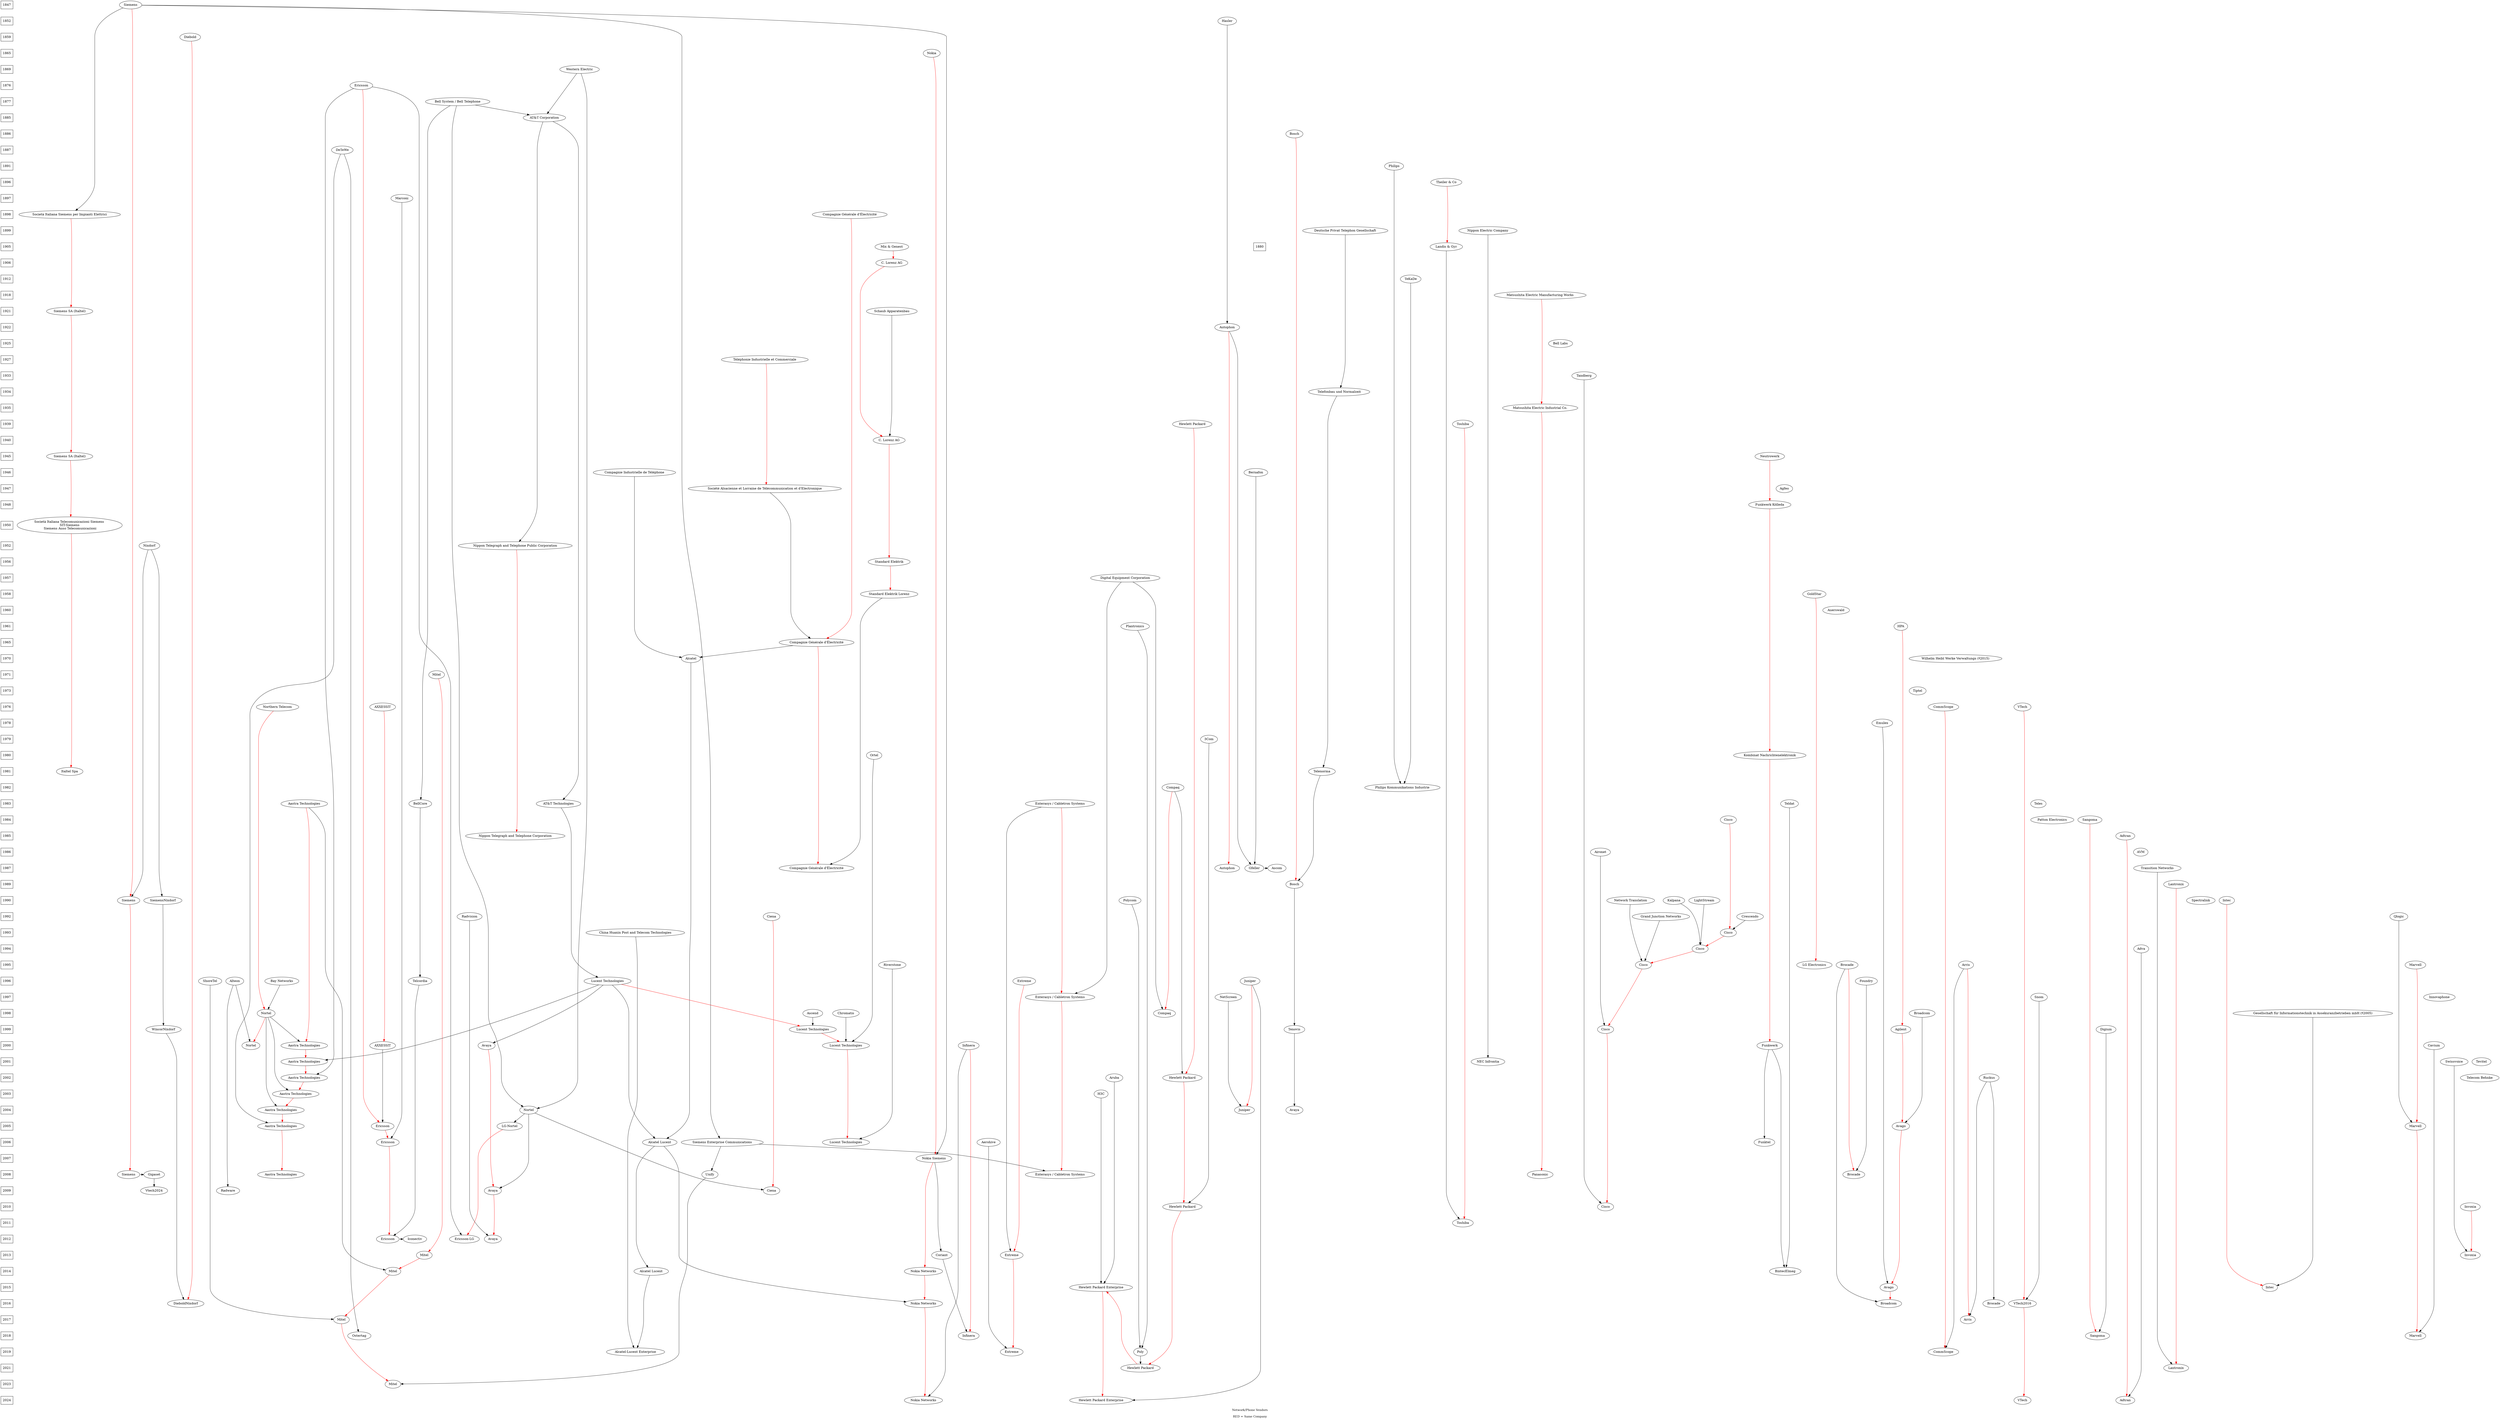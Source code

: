 digraph Vendor {
//graph [nodesep=0.5, ranksep=0.5];
//rankdir=RL;
//rankdir=LR;
clusterrank=LR
//compound=true;
//edge [dir="both"]
//concentrate=true

{
    // 1847
    rank=same;
    1847 [shape=box]
    Siemens

}

{
    // 1847
    rank=same;
    1852 [shape=box]
    Hasler

}

{
    // 1859
    rank=same;
    1859 [shape=box]
    Diebold

}

{
    // 1865
    rank=same;
    1865 [shape=box]
    Nokia

}

{
    // 1869
    rank=same;
    1869 [shape=box]
    Western [label="Western Electric"];

}

{
    // 1876
    rank=same;
    1876 [shape=box]
    Ericsson

}

{
    // 1877
    rank=same;
    1877 [shape=box]
    BellSys [label="Bell System / Bell Telephone"];

}

{
    // 1880
    rank=same;
    1880 [shape=box]
    MixGenest [label="Mix & Genest"];
}

{
    // 1885
    rank=same;
    1885 [shape=box]
    ATTCorp [label="AT&T Corporation"];

}

{
    // 1886
    rank=same;
    1886 [shape=box]
    Bosch

}

{
    // 1887
    rank=same;
    1887 [shape=box]
    DeTeWe

}

{
    // 1891
    rank=same;
    1891 [shape=box]
    Philips

}

{
    // 1896
    rank=same;
    1896 [shape=box]
    Theiler [label="Theiler & Co"];

}

{
    // 1897
    rank=same;
    1897 [shape=box]
    Marconi

}

{
    // 1898
    rank=same;
    1898 [shape=box]
    Italtel [label="Società Italiana Siemens per Impianti Elettrici"];
    CGE [label="Compagnie Générale d'Électricité"];

}

{
    // 1899
    rank=same;
    1899 [shape=box]
    DeutschePrivatTelephonGesellschaft [label="Deutsche Privat Telephon Gesellschaft"];
    NEC [label="Nippon Electric Company"]

}




{
    //1905
    rank=same;
    1905 [shape=box]
    LandisGyr [label="Landis & Gyr"]
}

{
    //1906
    rank=same;
    1906 [shape=box]
    Lorenz [label="C. Lorenz AG"]
}

{
    // 1912
    rank=same;
    1912 [shape=box]
    TeKaDe

}

{
    // 1918
    rank=same;
    1918 [shape=box]
    Panasonic1918 [label="Matsushita Electric Manufacturing Works"]

}

{
    // 1921
    rank=same;
    1921 [shape=box]
    Italtel1921 [label="Siemens SA (Italtel)"];
    Schaub [label="Schaub Apparatenbau"]
}

{
    // 1922
    rank=same;
    1922 [shape=box]
    Autophon
}

{
    // 1925
    rank=same;
    1925 [shape=box]
    Bell [label="Bell Labs"];

}

{
    // 1927
    rank=same;
    1927 [shape=box]
    Telic [label="Téléphonie Industrielle et Commerciale"];

}

{
    // 1933
    rank=same;
    1933 [shape=box]
    Tandberg

}

{
    // 1934
    rank=same;
    1934 [shape=box]
    TN [label="Telefonbau und Normalzeit"];

}

{
    // 1935
    rank=same;
    1935 [shape=box]
    Panasonic1935 [label="Matsushita Electric Industrial Co."];

}

{
    // 1939
    rank=same;
    1939 [shape=box]
    HP [label="Hewlett Packard"];
    Toshiba
}

{
    // 1940
    rank=same;
    1940 [shape=box]
    Lorenz1940 [label="C. Lorenz AG"]
}




{
    // 1945
    rank=same;
    1945 [shape=box];
    Neutrowerk
    Italtel1945 [label="Siemens SA (Italtel)"];

}

{
    // 1946
    rank=same;
    1946 [shape=box];
    Bernafon
    CIT [label="Compagnie Industrielle de Téléphone"]

}

{
    // 1947
    rank=same;
    1947 [shape=box];
    Agfeo
    Alsatel [label="Société Alsacienne et Lorraine de Télécommunication et d'Electronique"]

}

{
    // 1948
    rank=same;
    1948 [shape=box];
    FunkwerkKolleda [label="Funkwerk Kölleda"];

}

{
    // 1950
    rank=same;
    1950 [shape=box];
    Italtel1950 [label="Società Italiana Telecomunicazioni Siemens \n SIT-Siemens \n Siemens Auso Telecomunicazioni"];

}

{
    // 1952
    rank=same;
    1952 [shape=box]
    Nixdorf
    NTTPub [label="Nippon Telegraph and Telephone Public Corporation"]

}

{
    // 1956
    rank=same;
    1956 [shape=box]
    SEG [label="Standard Elektrik"];

}

{
    // 1957
    rank=same;
    1957 [shape=box]
    DEC [label="Digital Equipment Corporation"];

}

{
    // 1958
    rank=same;
    1958 [shape=box]
    GoldStar
    SEL [label="Standard Elektrik Lorenz"]

}

{
    // 1960
    rank=same;
    1960 [shape=box]
    Auerswald

}

{
    // 1961
    rank=same;
    1961 [shape=box]
    HPA
    Plantronics

}

{
    // 1965
    rank=same;
    1965 [shape=box]
    CGE1965 [label="Compagnie Générale d'Électricité"];

}

{
    // 1970
    rank=same;
    1970 [shape=box]
    Alcatel
    WilhelmHeibl [label="Wilhelm Heibl Werke Verwaltungs (✝︎2015)"];

}

{
    // 1971
    rank=same;
    1971 [shape=box]
    Mitel

}

{
    // 1973
    rank=same;
    1973 [shape=box]
    Tiptel

}

{
    // 1976
    rank=same;
    1976 [shape=box]
    Northern [label="Northern Telecom"];
    CommScope
    VTech
    AXXESSIT
}

{
    // 1978
    rank=same;
    1978 [shape=box]
    Emulex

}

{
    // 1979
    rank=same;
    1979 [shape=box]
    ThreeCom [label="3Com"];

}

{
    //1980
    rank=same;
    1980 [shape=box]
    Ortel
    KombinatNachrichtenelektronik [label="Kombinat Nachrichtenelektronik"];

}

{
    //1981
    rank=same;
    1981 [shape=box]
    Telenorma
    Italtel1981 [label="Italtel Spa"];

}

{
    //1982
    rank=same;
    1982 [shape=box]
    Compaq
    PKI [label="Philips Kommunikations Industrie"];

}

{
    //1983
    rank=same;
    1983 [shape=box]
    ATT [label="AT&T Technologies"];
    Aastra [label="Aastra Technologies"];
    BellCore 
    Enterasys [label="Enterasys / Cabletron Systems"];
    Teles
    Teldat

}

{
    //1984
    rank=same;
    1984 [shape=box]
    Cisco
    Patton [label="Patton Electronics"]
    Sangoma

}

{
    //1985
    rank=same;
    1985 [shape=box]
    Adtran
    NTT [label="Nippon Telegraph and Telephone Corporation"]
}

{
    //1986
    rank=same;
    1986 [shape=box]
    Aironet
    AVM

}

{
    //1987
    rank=same;
    1987 [shape=box]
    Transition [label="Transition Networks"];
    Autophon1987 [label="Autophon"];
    Gfeller
    Ascom
    CGE1987 [label="Compagnie Générale d'Électricité"];

}

{   
    //1989
    rank=same;
    1989 [shape=box]
    Lantronix
    Bosch1989 [label="Bosch"];
    
}

{   
    //1990
    rank=same;
    1990 [shape=box]
    Polycom
    Kalpana
    LightStream
    NetworkTranslation [label="Network Translation"];
    Siemens1990 [label="Siemens"];
    SiemensNixdorf
    Spectralink
    Intec

}


{   
    //1992
    rank=same;
    1992 [shape=box]
    Ciena
    Qlogic
    GrandJunctionNetworks [label="Grand Junction Networks"];
    Radvision

}

{   
    //1993
    rank=same;
    1993 [shape=box]
    Cisco1993 [label="Cisco"]
    ChinaHuaxinPost [label="China Huaxin Post and Telecom Technologies"];

}

{   
    //1994
    rank=same;
    1994 [shape=box]
    Adva
    Cisco1994 [label="Cisco"];

}

{   
    //1995
    rank=same;
    1995 [shape=box]
    Brocade
    Riverstone
    Marvell
    Cisco1995 [label="Cisco"];
    Arris
    LGElectronics [label="LG Electronics"];

}

{   
    //1996
    rank=same;
    1996 [shape=box]
    Lucent [label="Lucent Technologies"];
    Alteon
    Bay [label="Bay Networks"];
    Telcordia
    Extreme
    Foundry
    ShoreTel
    Juniper

}

{   
    //1997
    rank=same;
    1997 [shape=box]
    Enterasys1997 [label="Enterasys / Cabletron Systems"];
    NetScreen
    Innovaphone
    Snom

}


{
    //1998
    rank=same;
    1998 [shape=box]
    Nortel1998 [label="Nortel"];
    Broadcom
    Chromatis
    Compaq1998 [label="Compaq"];
    GIAS [label="Gesellschaft für Informationstechnik in Assekuranzbetrieben mbH (✝︎2005)"];


}

{
    //1999
    rank=same;
    1999 [shape=box]
    Agilent
    Lucent1999 [label="Lucent Technologies"];
    Cisco1999 [label="Cisco"];
    Tenovis
    WincorNixdorf
    Digium  

}

{
    //2000
    rank=same;
    2000 [shape=box]
    Nortel2000 [label="Nortel"];
    Avaya
    Infinera
    Aastra2000 [label="Aastra Technologies"];
    Lucent2000 [label="Lucent Technologies"];
    Cavium
    Funkwerk
    AXXESSIT2000 [label="AXXESSIT"]

}

{
    //2001
    rank=same;
    2001 [shape=box]
    Aastra2001 [label="Aastra Technologies"];
    Swissvoice
    Tevitel
    NECInfrontia [label="NEC Infrontia"]

}

{
    //2002
    rank=same;
    2002 [shape=box]
    Aastra2002 [label="Aastra Technologies"];
    HP2002 [label="Hewlett Packard"];
    Aruba
    Ruckus
    Behnke [label="Telecom Behnke"]
}

{
    //2003
    rank=same;
    2003 [shape=box]
    Aastra2003 [label="Aastra Technologies"];
    H3C

}

{
    //2004
    rank=same;
    2004 [shape=box]
    Aastra2004 [label="Aastra Technologies"];
    Juniper2004 [label="Juniper"];
    Avaya2004 [label="Avaya"]
}

{
    //2005
    rank=same;
    2005 [shape=box]
    Avago
    Aastra2005 [label="Aastra Technologies"];
    Marvell2005 [label="Marvell"]
    LGNortel [label="LG-Nortel"]
    Ericsson2005 [label="Ericsson"];

}

{
    //2006
    rank=same;
    2006 [shape=box]
    Lucent2006 [label="Lucent Technologies"];
    AlcatelLucent [label="Alcatel Lucent"];
    Ericsson2006 [label="Ericsson"];
    Aerohive
    SiemensEnt [label="Siemens Enterprise Communications"];
    Funktel

}

{
    //2007
    rank=same;
    2007 [shape=box]
    NokiaSiemens [label="Nokia Siemens"];

}

{
    //2008
    rank=same;
    2008 [shape=box]
    Unify
    Brocade2008 [label="Brocade"];
    Aastra2008 [label="Aastra Technologies"];
    Enterasys2008 [label="Enterasys / Cabletron Systems"];
    Siemens2008 [label="Siemens"]
    Gigaset
    Panasonic2008 [label="Panasonic"]

}

{
    //2009
    rank=same;
    2009 [shape=box]
    Avaya2009 [label="Avaya"];
    Ciena2009 [label="Ciena"];
    Radware2009 [label="Radware"];

}

{
    //2010
    rank=same;
    2010 [shape=box]
    HP2010 [label="Hewlett Packard"];
    Cisco2010 [label="Cisco"];
    Invoxia

}

{
    //2011
    rank=same;
    2011 [shape=box]
    Toshiba2011 [label="Toshiba"]

}

{
    //2012
    rank=same;
    2012 [shape=box]
    Ericsson2012 [label="Ericsson"];
    Iconectiv
    EricssonLG [label="Ericsson-LG"];
    Avaya2012 [label="Avaya"]

}

{
    //2013
    rank=same;
    2013 [shape=box]
    Coriant
    Extreme2013 [label="Extreme"];
    Mitel2013 [label="Mitel"];
    Invoxia2013 [label="Invoxia"];

}

{
    //2014
    rank=same;
    2014 [shape=box]
    NokiaNet [label="Nokia Networks"];
    Mitel2014 [label="Mitel"];
    BintecElmeg
    AlcatelLucent2014 [label="Alcatel Lucent"];

}

{
    //2015
    rank=same;
    2015 [shape=box]
    HPE [label="Hewlett Packard Enterprise"];
    Avago2015 [label="Avago"];
    Intec2015 [label="Intec"];

}

{
    //2016
    rank=same;
    2016 [shape=box]
    NokiaNet2016 [label="Nokia Networks"];
    Broadcom2016 [label="Broadcom"];
    Brocade2016 [label="Brocade"];
    DieboldNixdorf
    VTech2016

}

{
    //2017
    rank=same;
    2017 [shape=box]
    Mitel2017 [label="Mitel"];
    Arris2017 [label="Arris"];

}
   
{
    //2018
    rank=same;
    2018 [shape=box]
    Infinera2018 [label="Infinera"];
    Marvell2018 [label="Marvell"];
    Ostertag
    Sangoma2018 [label="Sangoma"]
}

{
    //2019
    rank=same;
    2019 [shape=box]
    Extreme2019 [label="Extreme"];
    Poly
    CommScope2019 [label="CommScope"];
    ALE [label="Alcatel-Lucent Enterprise"];

}

{
    //2021
    rank=same;
    2021 [shape=box]
    Lantronix2021 [label="Lantronix"];
}

{
    //2021
    rank=same;
    2021 [shape=box]
    HP2022 [label="Hewlett Packard"];
}


{
    //2023
    rank=same;
    2023 [shape=box]
    Mitel2023 [label="Mitel"];

}

{
    //2024
    rank=same;
    2024 [shape=box]
    Adtran2024 [label="Adtran"];
    NokiaNet2024 [label="Nokia Networks"];
    HPE2024 [label="Hewlett Packard Enterprise"];
    VTech2024 [label="VTech"]

}


    // This is an hack to make the years box on the left
    subgraph cluster_hackyears { 1847 -> 1852 -> 1859 -> 1865 -> 1869 -> 1876 -> 1877 -> 1885 -> 1886 -> 1887 -> 1891 -> 1896 -> 1897 -> 1898 -> 1899 -> 1905 -> 1906 -> 1912 -> 1918 -> 1921 -> 1922 -> 1925 -> 1927 -> 1933 -> 1934 -> 1935 -> 1939 -> 1940 -> 1945 -> 1946 -> 1947 -> 1948 -> 1950 -> 1952 -> 1956 -> 1957 -> 1958 -> 1960 -> 1961 -> 1965 -> 1970 -> 1971 -> 1973 -> 1976 -> 1978 -> 1979 -> 1980 -> 1981 -> 1982 -> 1983 -> 1984 -> 1985 -> 1986 -> 1987 -> 1989 -> 1990 -> 1992 -> 1993 -> 1994 -> 1995 -> 1996 -> 1997 -> 1998 -> 1999 -> 2000 -> 2001 -> 2002 -> 2003 -> 2004 -> 2005 -> 2006 -> 2007 -> 2008 -> 2009 -> 2010 -> 2011 -> 2012 -> 2013 -> 2014 -> 2015 -> 2016 -> 2017 -> 2018 -> 2019 -> 2021 -> 2023 -> 2024 [style="invis"] }

    // Nortel History
    subgraph cluster_nortelyears { Nortel1998 -> Nortel2000 [style="invis"] }
    Northern -> Nortel1998 -> Nortel2000 [color=red]

    // Lucent History
    subgraph cluster_lucentyears { Lucent -> Lucent1999 -> Lucent2000  -> Lucent2006 [style="invis"] }
    Lucent -> Lucent1999 -> Lucent2000 -> Lucent2006 [color=red]

    // Adtran History
    subgraph cluster_adtranyears { Adtran -> Adtran2024 [style="invis"] }
    Adtran -> Adtran2024 [color=red]

    // Avaya History
    subgraph cluster_avayayears { Avaya -> Avaya2009 -> Avaya2012 [style="invis"] }
    Avaya -> Avaya2009 -> Avaya2012 [color=red]

    //HP History
    subgraph cluster_hp { HP -> HP2002 -> HP2010 -> HP2022 -> HPE [style="invis"] }
    HP -> HP2002 -> HP2010 -> HP2022 -> HPE [color=red]

    // Nokia History
    subgraph cluster_nokiayears { Nokia -> NokiaSiemens -> NokiaNet -> NokiaNet2016 -> NokiaNet2024 [style="invis"] }
    Nokia -> NokiaSiemens -> NokiaNet -> NokiaNet2016 -> NokiaNet2024 [color=red]

    //Ericsson History
    subgraph cluster_ericssonyears { Ericsson -> Ericsson2005 -> Ericsson2006 -> Ericsson2012 [style="invis"] }
    Ericsson -> Ericsson2005 -> Ericsson2006 -> Ericsson2012 [color=red]

    //Infinera History
    subgraph cluster_infinerayears { Infinera -> Infinera2018 [style="invis"] }
    Infinera -> Infinera2018 [color=red]

    //Infinera History
    subgraph cluster_cienayears { Ciena -> Ciena2009 [style="invis"] }
    Ciena -> Ciena2009 [color=red]

    //Mitel History
    subgraph cluster_mitelyears { Mitel -> Mitel2013 -> Mitel2014 -> Mitel2023 [style="invis"] }
    Mitel -> Mitel2013 -> Mitel2014 -> Mitel2017 -> Mitel2023 [color=red]

    //Extreme History
    subgraph cluster_extremeyears { Extreme -> Extreme2013-> Extreme2019 [style="invis"] }
    Extreme -> Extreme2013-> Extreme2019 [color=red]

    //Brocade History
    subgraph cluster_brocadeyears { Brocade -> Brocade2008 [style="invis"] }
    Brocade -> Brocade2008 [color=red]

    //Lantronix History
    subgraph cluster_lantronixyears { Lantronix -> Lantronix2021 [style="invis"] }
    Lantronix -> Lantronix2021 [color=red]

    //Aastra History
    subgraph cluster_broadcomyears {   Aastra -> Aastra2000 -> Aastra2001 -> Aastra2002 -> Aastra2003 -> Aastra2004 -> Aastra2005 -> Aastra2008 [style="invis"] }
    Aastra -> Aastra2000 -> Aastra2001 -> Aastra2002 -> Aastra2003 -> Aastra2004 -> Aastra2005 -> Aastra2008 [color=red]

    //Broadcom History
    subgraph cluster_broadcomyears {  HPA -> Agilent -> Avago -> Avago2015 -> Broadcom2016 [style="invis"] }
    HPA -> Agilent -> Avago -> Avago2015 -> Broadcom2016 [color=red]
    Broadcom -> Avago

    //HPE History
    subgraph cluster_hpeyears {  HPE -> HPE2024 [style="invis"] }
    HPE -> HPE2024 [color=red]
    
    //Compaq History
    subgraph cluster_compaqyears { Lantronix -> Lantronix2021 [style="invis"] }
    Compaq -> Compaq1998 [color=red]
    
    //Marvell History
    subgraph cluster_marvellyears { Marvell -> Marvell2005 -> Marvell2018 [style="invis"] }
    Marvell -> Marvell2005 -> Marvell2018 [color=red]

    //Cisco History
    subgraph cluster_ciscoyears { Cisco -> Cisco1993 -> Cisco1994 -> Cisco1995 -> Cisco1999 -> Cisco2010 [style="invis"] }
    Cisco -> Cisco1993 -> Cisco1994 -> Cisco1995 -> Cisco1999 -> Cisco2010 [color=red]

    //Juniper History
    subgraph cluster_juniperyears { Juniper -> Juniper2004 [style="invis"] }
    Juniper -> Juniper2004 [color=red]

    //Cabletron Enterasys History
    subgraph cluster_enterasysyears { Enterasys -> Enterasys1997 -> Enterasys2008 [style="invis"] }
    Enterasys -> Enterasys1997 -> Enterasys2008 [color=red]

    // Commscope History
    subgraph cluster_commscopyears { CommScope -> CommScope2019 [style="invis"] }
    CommScope -> CommScope2019 [color=red]

    // Arris History
    subgraph cluster_arrisyears { Arris -> Arris2017 [style="invis"] }
    Arris -> Arris2017 [color=red]

    // Bosch History
    subgraph cluster_boschyears { Bosch -> Bosch1989 [style="invis"] }
    Bosch -> Bosch1989 [color=red]

    // Siemens History
    subgraph cluster_siemensyears { Siemens -> Siemens1990 -> Siemens2008 [style="invis"] }
    Siemens -> Siemens1990 -> Siemens2008 [color=red]

    // Diebold History
    subgraph cluster_dieboldyears { Diebold -> DieboldNixdorf [style="invis"] }
    Diebold -> DieboldNixdorf [color=red]

    // Invoxia History
    subgraph cluster_invoxiayears { Invoxia -> Invoxia2013 [style="invis"] }
    Invoxia -> Invoxia2013 [color=red]
    
    // Autophon History
    subgraph cluster_Autophonyears { Autophon -> Autophon1987 [style="invis"] }
    Autophon -> Autophon1987 [color=red]

    // LG History
    subgraph cluster_lgyears { GoldStar -> LGElectronics [style="invis"] }
    GoldStar -> LGElectronics [color=red]

    // Italtel History
    subgraph cluster_italtelyears { Italtel -> Italtel1921 -> Italtel1945 -> Italtel1950 -> Italtel1981 [style="invis"] }
    Italtel -> Italtel1921 -> Italtel1945 -> Italtel1950 -> Italtel1981 [color=red]

    //VTech
    subgraph cluster_vtechyears { VTech -> VTech2016 -> VTech2024 [style="invis"] }
    VTech -> VTech2016 -> VTech2024 [color=red]

    // Landis+Gyr
    subgraph cluster_landisyears { Theiler -> LandisGyr [style="invis"] }
    Theiler -> LandisGyr [color=red]

    //Toshiba
    subgraph cluster_nttyears { Toshiba -> Toshiba2011 [style="invis"] }
    Toshiba -> Toshiba2011 [color=red]

    //NTT
    subgraph cluster_nttyears { NTTPub -> NTT [style="invis"] }
    NTTPub -> NTT [color=red]
    ATTCorp -> NTTPub

    NEC -> NECInfrontia

    //Alcatel CGE
    subgraph cluster_cgeyears { CGE -> CGE1965 -> CGE1987 [style="invis"] }
    CGE -> CGE1965 -> CGE1987 [color=red]
    
    // Telic
    subgraph cluster_telicyears { Telic -> Alsatel [style="invis"] }
    Telic -> Alsatel [color=red]

    //Lorenz
    subgraph cluster_lorenzyears { MixGenest -> Lorenz -> SEG -> SEL [style="invis"] }
    MixGenest -> Lorenz -> Lorenz1940 -> SEG -> SEL [color=red]

    //Panasonic
    subgraph cluster_panasonicyears { Panasonic1918 -> Panasonic1935 -> Panasonic2008 [style="invis"] }
    Panasonic1918 -> Panasonic1935 -> Panasonic2008 [color=red]

    //AXXESSIT ASA
    subgraph cluster_axxessityears { AXXESSIT -> AXXESSIT2000 [style="invis"]}
    AXXESSIT -> AXXESSIT2000 [color=red] 

    Intec -> Intec2015 [color=red]

    Sangoma -> Sangoma2018 [color=red]

    // Neutrowerk History
    // Not accurate in 1992 two VEB company merged, but I don't understand how
    Neutrowerk -> FunkwerkKolleda -> KombinatNachrichtenelektronik -> Funkwerk [color=red]

// Acquisition List

BellSys -> BellCore -> Telcordia -> Ericsson2012 -> Iconectiv

// Alcatel
Alcatel -> AlcatelLucent -> AlcatelLucent2014 -> ALE

Alsatel -> CGE1965
CIT -> Alcatel
CGE1965 -> Alcatel
SEL -> CGE1987
Schaub -> Lorenz1940

Western -> ATTCorp
BellSys -> ATTCorp -> ATT

Bay -> Nortel1998

Alteon -> Nortel2000
Alteon -> Radware2009

BellSys -> Nortel
Western -> Nortel
Nortel -> Avaya2009
Lucent -> Avaya

// Lucent Stuff
ATT -> Lucent -> AlcatelLucent -> NokiaNet2016
ChinaHuaxinPost -> ALE

// Lucent Acquisitions
Ascend -> Lucent1999
Chromatis -> Lucent2000
Ortel -> Lucent2000

Nortel -> Ciena2009

// Siemens and Nokia Stuff
NokiaSiemens -> Coriant -> Infinera2018
Infinera -> NokiaNet2024
Siemens -> NokiaSiemens
Siemens -> SiemensEnt -> Unify
SiemensEnt -> Enterasys2008
Siemens -> Italtel
Siemens2008 -> Gigaset

Nixdorf -> Siemens1990
Nixdorf -> SiemensNixdorf -> WincorNixdorf -> DieboldNixdorf

Adva -> Adtran2024

Digium -> Sangoma2018

// I don't know when it was founded ????
//Patapsco -> 
Transition -> Lantronix2021
Marconi -> Ericsson2006
AXXESSIT2000 -> Ericsson2005

// Vtech

Gigaset -> Vtech2024
Snom -> VTech2016

//Ericsson -> Saab 
//Tandberg -> Ericsson // Video Encoder

LandisGyr -> Toshiba2011

//Matra -> Aastra
Lucent -> Aastra2001 //Video
Ericsson -> Aastra2002 // Cable
Nortel1998 -> Aastra2000 //Phone
Nortel1998 -> Aastra2003 //CVX CSG
Nortel1998 -> Aastra2004 //Ascom

Radvision -> Avaya2012

Aastra -> Mitel2014
DeTeWe -> Aastra2005
DeTeWe -> Ostertag
ShoreTel -> Mitel2017
Unify -> Mitel2023

Aerohive -> Extreme2019
Enterasys -> Extreme2013

// LG and Nortel later acquired by Ericsson
Nortel -> LGNortel
Ericsson -> EricssonLG
LGNortel -> EricssonLG [color=red]


Aruba -> HPE
ThreeCom -> HP2010
H3C -> HPE // Owned by 49%

Ruckus -> Brocade2016
Ruckus -> Arris2017
Foundry -> Brocade2008

Brocade -> Broadcom2016
Emulex -> Avago2015

Cavium -> Marvell2018
Qlogic -> Marvell2005

Poly -> HP2022
Plantronics -> Poly
Polycom -> Poly

DEC -> Enterasys1997
DEC -> Compaq1998
Compaq -> HP2002
Riverstone -> Lucent2006

NetScreen -> Juniper2004
Juniper -> HPE2024

Crescendo -> Cisco1993
Kalpana -> Cisco1994
LightStream -> Cisco1994
GrandJunctionNetworks -> Cisco1995
NetworkTranslation -> Cisco1995
Aironet -> Cisco1999
Tandberg -> Cisco2010

Arris -> CommScope2019

Swissvoice -> Invoxia2013

// To fix the spinoff
DeutschePrivatTelephonGesellschaft -> TN -> Telenorma  -> Bosch1989 -> Tenovis -> Avaya2004


Philips -> PKI //Spinoff
TeKaDe -> PKI // This is more complicated https://www.cryptomuseum.com/manuf/tekade/index.htm

Funkwerk -> Funktel //Spinoff
Funkwerk -> BintecElmeg //SpinOff 
Teldat -> BintecElmeg //Subsidiary


Bernafon -> Gfeller
Autophon -> Gfeller // http://www.armyradio.ch/radio-e/autophon-firma-e.htm
Gfeller -> Ascom

Hasler -> Autophon

GIAS -> Intec2015


// Really complicate stuff:

//Zellweger https://www.cryptomuseum.com/manuf/zellweger/index.htm 

// Ackermann not found
// Artem not found
// Tritel not sure

// Hagenuk need more research


label = "\nNetwork/Phone Vendors\n\nRED = Same Company";
fontsize=13;
}